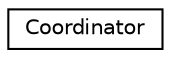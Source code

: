 digraph "Graphical Class Hierarchy"
{
 // LATEX_PDF_SIZE
  edge [fontname="Helvetica",fontsize="10",labelfontname="Helvetica",labelfontsize="10"];
  node [fontname="Helvetica",fontsize="10",shape=record];
  rankdir="LR";
  Node0 [label="Coordinator",height=0.2,width=0.4,color="black", fillcolor="white", style="filled",URL="$classCoordinator.html",tooltip=" "];
}
